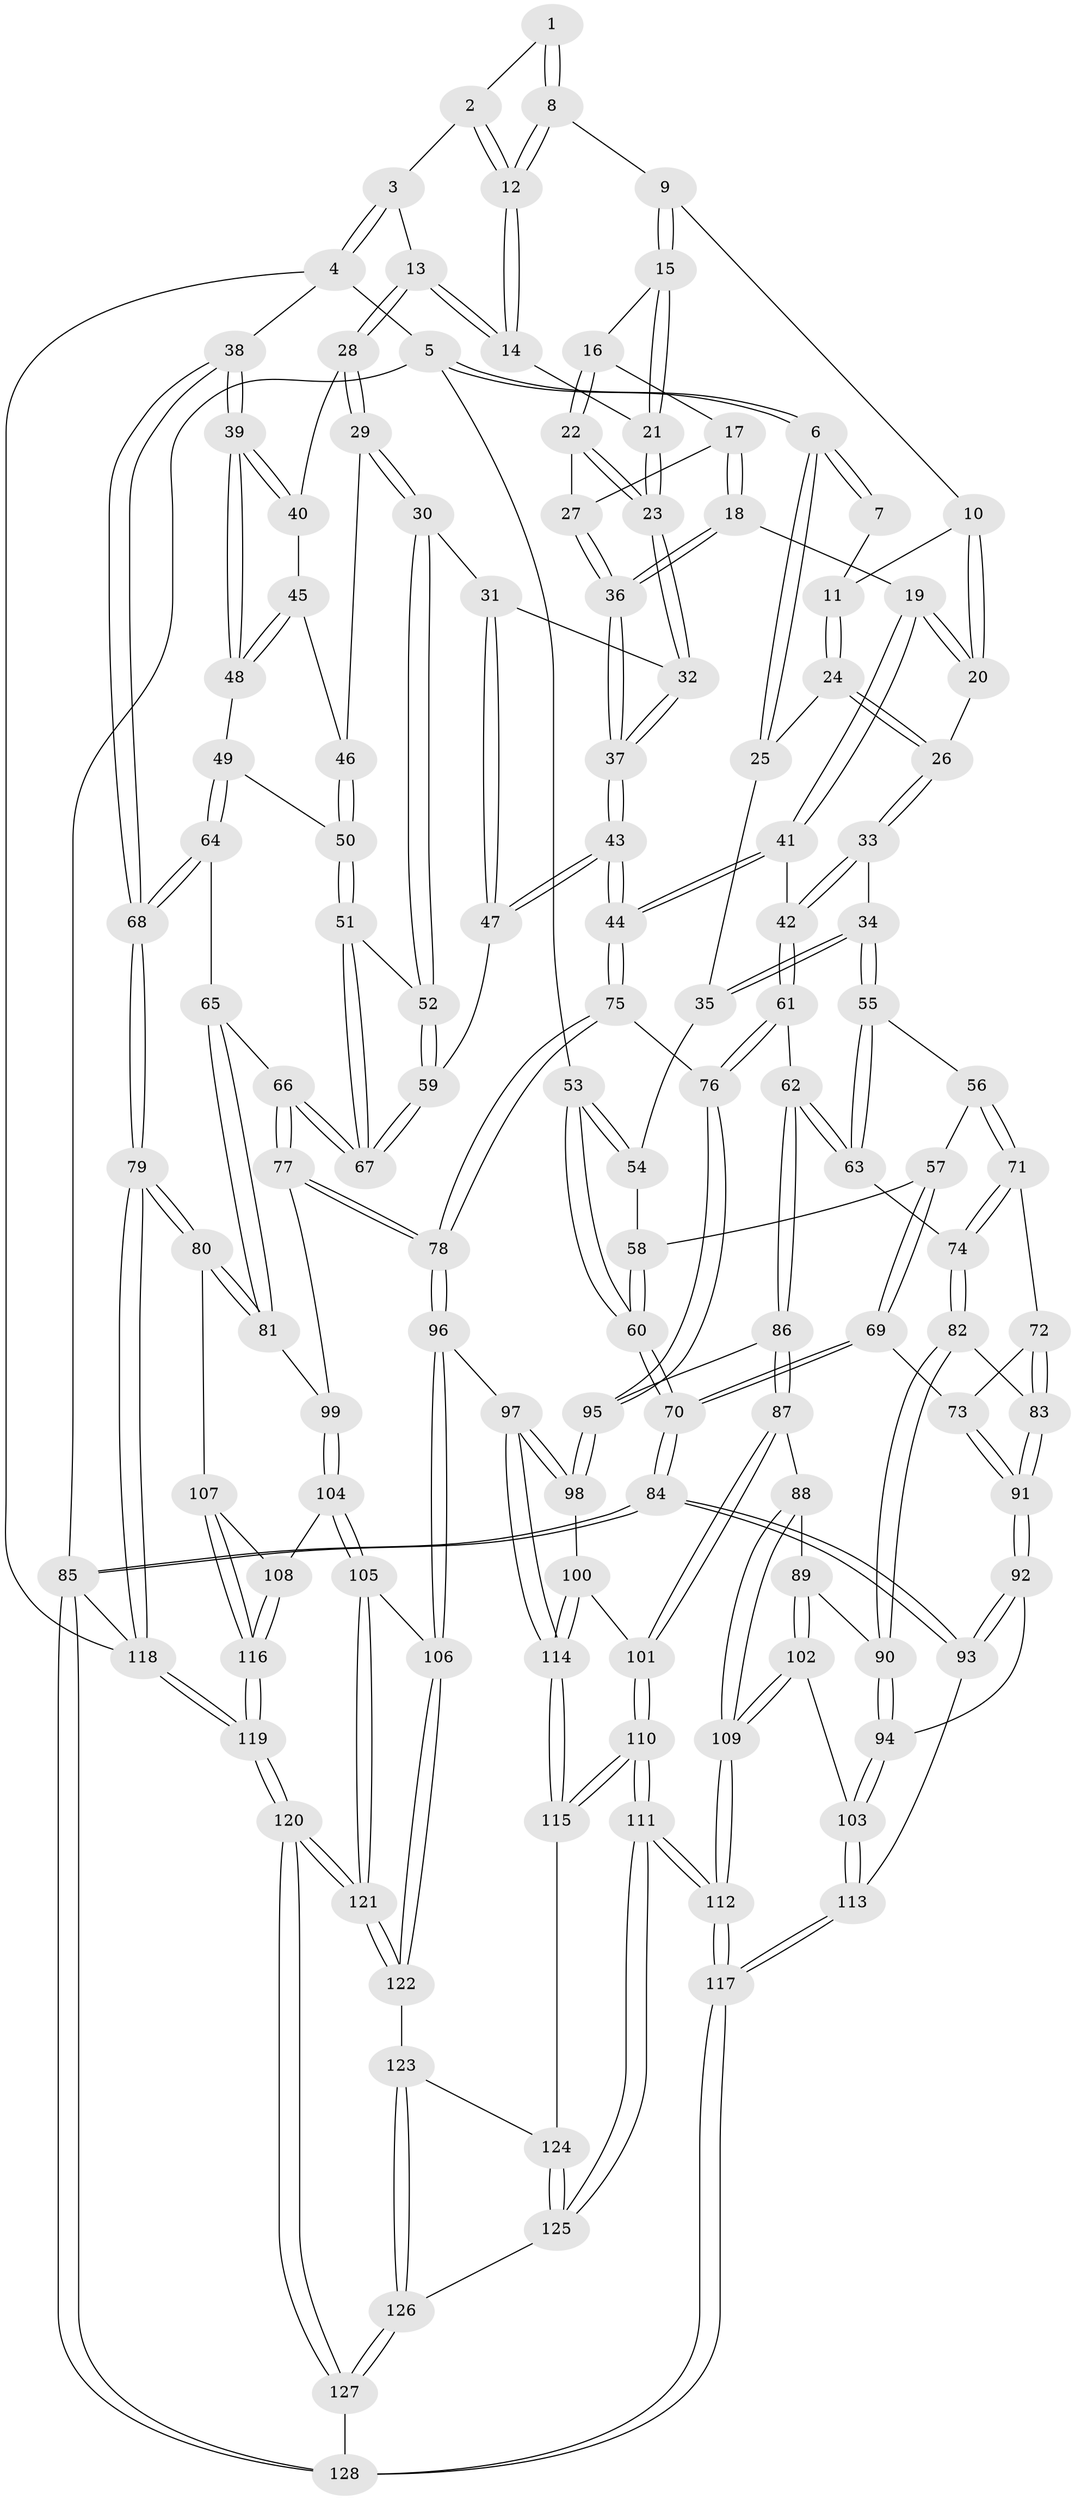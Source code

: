 // Generated by graph-tools (version 1.1) at 2025/11/02/27/25 16:11:59]
// undirected, 128 vertices, 317 edges
graph export_dot {
graph [start="1"]
  node [color=gray90,style=filled];
  1 [pos="+0.5294711974791622+0"];
  2 [pos="+0.7808284434909478+0"];
  3 [pos="+1+0"];
  4 [pos="+1+0"];
  5 [pos="+0+0"];
  6 [pos="+0+0"];
  7 [pos="+0.23330221695779477+0"];
  8 [pos="+0.5284791157758438+0"];
  9 [pos="+0.5245596178447828+0.008838074106590809"];
  10 [pos="+0.48399756217442164+0.0434351943563806"];
  11 [pos="+0.28933463502091683+0.06278530881137724"];
  12 [pos="+0.7273722118086237+0.09103816749152706"];
  13 [pos="+0.866305005331235+0.1457862129429522"];
  14 [pos="+0.7272853338275015+0.10249353790856448"];
  15 [pos="+0.5253026236836733+0.010436208352226285"];
  16 [pos="+0.5290013872931665+0.025958809708734952"];
  17 [pos="+0.5260327842926344+0.1049268710282543"];
  18 [pos="+0.493848591614885+0.21752868688773094"];
  19 [pos="+0.43986166779035385+0.2086413965672579"];
  20 [pos="+0.3757914211427274+0.16944360598164682"];
  21 [pos="+0.7080463998176918+0.11797074838522031"];
  22 [pos="+0.6439290996026621+0.1816365152046813"];
  23 [pos="+0.6698047422756259+0.18525820129434964"];
  24 [pos="+0.28941057006578874+0.1116874465514627"];
  25 [pos="+0.20216966969979436+0.16040764135654223"];
  26 [pos="+0.36653078227458985+0.16993951354877154"];
  27 [pos="+0.5931861616098687+0.19915434251141362"];
  28 [pos="+0.8723295543186737+0.16452860091983038"];
  29 [pos="+0.7858336103489164+0.2682273252553444"];
  30 [pos="+0.7730800990833858+0.27486976082700243"];
  31 [pos="+0.7021517369742615+0.23627024403959404"];
  32 [pos="+0.6755207105523068+0.19669149224459292"];
  33 [pos="+0.29756712607225827+0.33416168928420364"];
  34 [pos="+0.2596564128903612+0.3300882447262368"];
  35 [pos="+0.1644205869021075+0.2521177929965628"];
  36 [pos="+0.5273002139539712+0.2461223466624479"];
  37 [pos="+0.5448612899974696+0.33913652257174776"];
  38 [pos="+1+0.2583612018932602"];
  39 [pos="+1+0.2654477667644901"];
  40 [pos="+0.9482649812667331+0.20586541709937403"];
  41 [pos="+0.39554674912103316+0.3955509569501634"];
  42 [pos="+0.3749146871943115+0.3989789862328848"];
  43 [pos="+0.5499871237238112+0.3969639587810458"];
  44 [pos="+0.5432477946712727+0.40358604135876314"];
  45 [pos="+0.8758125162092912+0.3074468005816978"];
  46 [pos="+0.860730581388473+0.31084730680218314"];
  47 [pos="+0.56340747141351+0.3948257269833316"];
  48 [pos="+0.9897363298147436+0.3364466553056909"];
  49 [pos="+0.9336271797652727+0.38962357170887096"];
  50 [pos="+0.8774075053437542+0.37397786198214805"];
  51 [pos="+0.7990884902386984+0.39821652816982334"];
  52 [pos="+0.7644437335858014+0.3233769923626202"];
  53 [pos="+0+0.17366617581811614"];
  54 [pos="+0.12141201882318184+0.2601797226922971"];
  55 [pos="+0.21284065654545345+0.39026422036600256"];
  56 [pos="+0.16482343275699812+0.4331653122678935"];
  57 [pos="+0.12344485543786697+0.4240981350341506"];
  58 [pos="+0.1014379242329796+0.39258799604652084"];
  59 [pos="+0.6231924185794121+0.40104004938570353"];
  60 [pos="+0+0.3901382189301034"];
  61 [pos="+0.34372356140123556+0.4810924047833699"];
  62 [pos="+0.3186292612111987+0.5261741018944047"];
  63 [pos="+0.2735711130940535+0.5228815019596486"];
  64 [pos="+0.922337933523215+0.47331865961767905"];
  65 [pos="+0.9145228803179322+0.4787034628830995"];
  66 [pos="+0.7901680005864081+0.5209105590481264"];
  67 [pos="+0.7829194206597105+0.5024263599656758"];
  68 [pos="+1+0.5694731890750496"];
  69 [pos="+0.04093481687963077+0.5188337730100805"];
  70 [pos="+0+0.5183376981098026"];
  71 [pos="+0.17786611964895221+0.47291867901043666"];
  72 [pos="+0.1293154990353121+0.5236162160371177"];
  73 [pos="+0.051491622698920186+0.5246343294047179"];
  74 [pos="+0.23772864827513074+0.5253932848700399"];
  75 [pos="+0.5438213444720881+0.4110409384224391"];
  76 [pos="+0.4969449957490847+0.5631583580230877"];
  77 [pos="+0.7796715885208959+0.5663875115577628"];
  78 [pos="+0.6814385146873291+0.6260795231776612"];
  79 [pos="+1+0.6069431042941761"];
  80 [pos="+1+0.6215087218192881"];
  81 [pos="+0.9484342590492301+0.6039436333683281"];
  82 [pos="+0.20207537596494535+0.5620550606323509"];
  83 [pos="+0.16874810763385115+0.5696390444888132"];
  84 [pos="+0+0.8560742534986702"];
  85 [pos="+0+1"];
  86 [pos="+0.3357254111579522+0.5820293613382233"];
  87 [pos="+0.3243759339344204+0.6373236341576961"];
  88 [pos="+0.321531337866863+0.6403162530379135"];
  89 [pos="+0.25049957638043635+0.6578730304907161"];
  90 [pos="+0.22306363120076417+0.6523717520835536"];
  91 [pos="+0.12178038043117656+0.6237740655162302"];
  92 [pos="+0.1208442084662002+0.65641234019987"];
  93 [pos="+0+0.8161493137058975"];
  94 [pos="+0.18351759872721596+0.6652482443964318"];
  95 [pos="+0.4938309884078338+0.5924680518020679"];
  96 [pos="+0.6499242481110032+0.6730976528776716"];
  97 [pos="+0.5879129429434226+0.6786506289108973"];
  98 [pos="+0.5028164308526454+0.6102202000210328"];
  99 [pos="+0.852182700152881+0.6296016184309745"];
  100 [pos="+0.41271245721420907+0.6869001701320452"];
  101 [pos="+0.4106261769641494+0.6875788911867162"];
  102 [pos="+0.23840687764717303+0.7415062761364861"];
  103 [pos="+0.19802500975101933+0.7389071274095043"];
  104 [pos="+0.8743696765673338+0.7218878824287825"];
  105 [pos="+0.8531813335187356+0.7681837127549385"];
  106 [pos="+0.689846225297284+0.7493640112639843"];
  107 [pos="+0.956805177232229+0.7091254050235655"];
  108 [pos="+0.929446900713001+0.7193254915958655"];
  109 [pos="+0.31426043295807066+0.8189870623918639"];
  110 [pos="+0.39670729152692435+0.8942717532623032"];
  111 [pos="+0.3765062674761832+0.9247753464440441"];
  112 [pos="+0.3541140306996482+0.9419040853165564"];
  113 [pos="+0.0794848469966553+0.8365386429820729"];
  114 [pos="+0.5317736714423301+0.7433409034799109"];
  115 [pos="+0.5080449546229677+0.7891900670671084"];
  116 [pos="+1+0.9492271973995627"];
  117 [pos="+0.34924700436790634+0.9500178703588394"];
  118 [pos="+1+1"];
  119 [pos="+1+1"];
  120 [pos="+0.9885691585862854+1"];
  121 [pos="+0.9669181106922226+1"];
  122 [pos="+0.686354327010031+0.7851814040258571"];
  123 [pos="+0.6375547134224812+0.8418317083496845"];
  124 [pos="+0.6159092711610071+0.8451994167677368"];
  125 [pos="+0.5410687244668207+0.920189789250632"];
  126 [pos="+0.6623556395448353+0.9686765208934115"];
  127 [pos="+0.924853872098577+1"];
  128 [pos="+0.34484982378885354+1"];
  1 -- 2;
  1 -- 8;
  1 -- 8;
  2 -- 3;
  2 -- 12;
  2 -- 12;
  3 -- 4;
  3 -- 4;
  3 -- 13;
  4 -- 5;
  4 -- 38;
  4 -- 118;
  5 -- 6;
  5 -- 6;
  5 -- 53;
  5 -- 85;
  6 -- 7;
  6 -- 7;
  6 -- 25;
  6 -- 25;
  7 -- 11;
  8 -- 9;
  8 -- 12;
  8 -- 12;
  9 -- 10;
  9 -- 15;
  9 -- 15;
  10 -- 11;
  10 -- 20;
  10 -- 20;
  11 -- 24;
  11 -- 24;
  12 -- 14;
  12 -- 14;
  13 -- 14;
  13 -- 14;
  13 -- 28;
  13 -- 28;
  14 -- 21;
  15 -- 16;
  15 -- 21;
  15 -- 21;
  16 -- 17;
  16 -- 22;
  16 -- 22;
  17 -- 18;
  17 -- 18;
  17 -- 27;
  18 -- 19;
  18 -- 36;
  18 -- 36;
  19 -- 20;
  19 -- 20;
  19 -- 41;
  19 -- 41;
  20 -- 26;
  21 -- 23;
  21 -- 23;
  22 -- 23;
  22 -- 23;
  22 -- 27;
  23 -- 32;
  23 -- 32;
  24 -- 25;
  24 -- 26;
  24 -- 26;
  25 -- 35;
  26 -- 33;
  26 -- 33;
  27 -- 36;
  27 -- 36;
  28 -- 29;
  28 -- 29;
  28 -- 40;
  29 -- 30;
  29 -- 30;
  29 -- 46;
  30 -- 31;
  30 -- 52;
  30 -- 52;
  31 -- 32;
  31 -- 47;
  31 -- 47;
  32 -- 37;
  32 -- 37;
  33 -- 34;
  33 -- 42;
  33 -- 42;
  34 -- 35;
  34 -- 35;
  34 -- 55;
  34 -- 55;
  35 -- 54;
  36 -- 37;
  36 -- 37;
  37 -- 43;
  37 -- 43;
  38 -- 39;
  38 -- 39;
  38 -- 68;
  38 -- 68;
  39 -- 40;
  39 -- 40;
  39 -- 48;
  39 -- 48;
  40 -- 45;
  41 -- 42;
  41 -- 44;
  41 -- 44;
  42 -- 61;
  42 -- 61;
  43 -- 44;
  43 -- 44;
  43 -- 47;
  43 -- 47;
  44 -- 75;
  44 -- 75;
  45 -- 46;
  45 -- 48;
  45 -- 48;
  46 -- 50;
  46 -- 50;
  47 -- 59;
  48 -- 49;
  49 -- 50;
  49 -- 64;
  49 -- 64;
  50 -- 51;
  50 -- 51;
  51 -- 52;
  51 -- 67;
  51 -- 67;
  52 -- 59;
  52 -- 59;
  53 -- 54;
  53 -- 54;
  53 -- 60;
  53 -- 60;
  54 -- 58;
  55 -- 56;
  55 -- 63;
  55 -- 63;
  56 -- 57;
  56 -- 71;
  56 -- 71;
  57 -- 58;
  57 -- 69;
  57 -- 69;
  58 -- 60;
  58 -- 60;
  59 -- 67;
  59 -- 67;
  60 -- 70;
  60 -- 70;
  61 -- 62;
  61 -- 76;
  61 -- 76;
  62 -- 63;
  62 -- 63;
  62 -- 86;
  62 -- 86;
  63 -- 74;
  64 -- 65;
  64 -- 68;
  64 -- 68;
  65 -- 66;
  65 -- 81;
  65 -- 81;
  66 -- 67;
  66 -- 67;
  66 -- 77;
  66 -- 77;
  68 -- 79;
  68 -- 79;
  69 -- 70;
  69 -- 70;
  69 -- 73;
  70 -- 84;
  70 -- 84;
  71 -- 72;
  71 -- 74;
  71 -- 74;
  72 -- 73;
  72 -- 83;
  72 -- 83;
  73 -- 91;
  73 -- 91;
  74 -- 82;
  74 -- 82;
  75 -- 76;
  75 -- 78;
  75 -- 78;
  76 -- 95;
  76 -- 95;
  77 -- 78;
  77 -- 78;
  77 -- 99;
  78 -- 96;
  78 -- 96;
  79 -- 80;
  79 -- 80;
  79 -- 118;
  79 -- 118;
  80 -- 81;
  80 -- 81;
  80 -- 107;
  81 -- 99;
  82 -- 83;
  82 -- 90;
  82 -- 90;
  83 -- 91;
  83 -- 91;
  84 -- 85;
  84 -- 85;
  84 -- 93;
  84 -- 93;
  85 -- 128;
  85 -- 128;
  85 -- 118;
  86 -- 87;
  86 -- 87;
  86 -- 95;
  87 -- 88;
  87 -- 101;
  87 -- 101;
  88 -- 89;
  88 -- 109;
  88 -- 109;
  89 -- 90;
  89 -- 102;
  89 -- 102;
  90 -- 94;
  90 -- 94;
  91 -- 92;
  91 -- 92;
  92 -- 93;
  92 -- 93;
  92 -- 94;
  93 -- 113;
  94 -- 103;
  94 -- 103;
  95 -- 98;
  95 -- 98;
  96 -- 97;
  96 -- 106;
  96 -- 106;
  97 -- 98;
  97 -- 98;
  97 -- 114;
  97 -- 114;
  98 -- 100;
  99 -- 104;
  99 -- 104;
  100 -- 101;
  100 -- 114;
  100 -- 114;
  101 -- 110;
  101 -- 110;
  102 -- 103;
  102 -- 109;
  102 -- 109;
  103 -- 113;
  103 -- 113;
  104 -- 105;
  104 -- 105;
  104 -- 108;
  105 -- 106;
  105 -- 121;
  105 -- 121;
  106 -- 122;
  106 -- 122;
  107 -- 108;
  107 -- 116;
  107 -- 116;
  108 -- 116;
  108 -- 116;
  109 -- 112;
  109 -- 112;
  110 -- 111;
  110 -- 111;
  110 -- 115;
  110 -- 115;
  111 -- 112;
  111 -- 112;
  111 -- 125;
  111 -- 125;
  112 -- 117;
  112 -- 117;
  113 -- 117;
  113 -- 117;
  114 -- 115;
  114 -- 115;
  115 -- 124;
  116 -- 119;
  116 -- 119;
  117 -- 128;
  117 -- 128;
  118 -- 119;
  118 -- 119;
  119 -- 120;
  119 -- 120;
  120 -- 121;
  120 -- 121;
  120 -- 127;
  120 -- 127;
  121 -- 122;
  121 -- 122;
  122 -- 123;
  123 -- 124;
  123 -- 126;
  123 -- 126;
  124 -- 125;
  124 -- 125;
  125 -- 126;
  126 -- 127;
  126 -- 127;
  127 -- 128;
}
